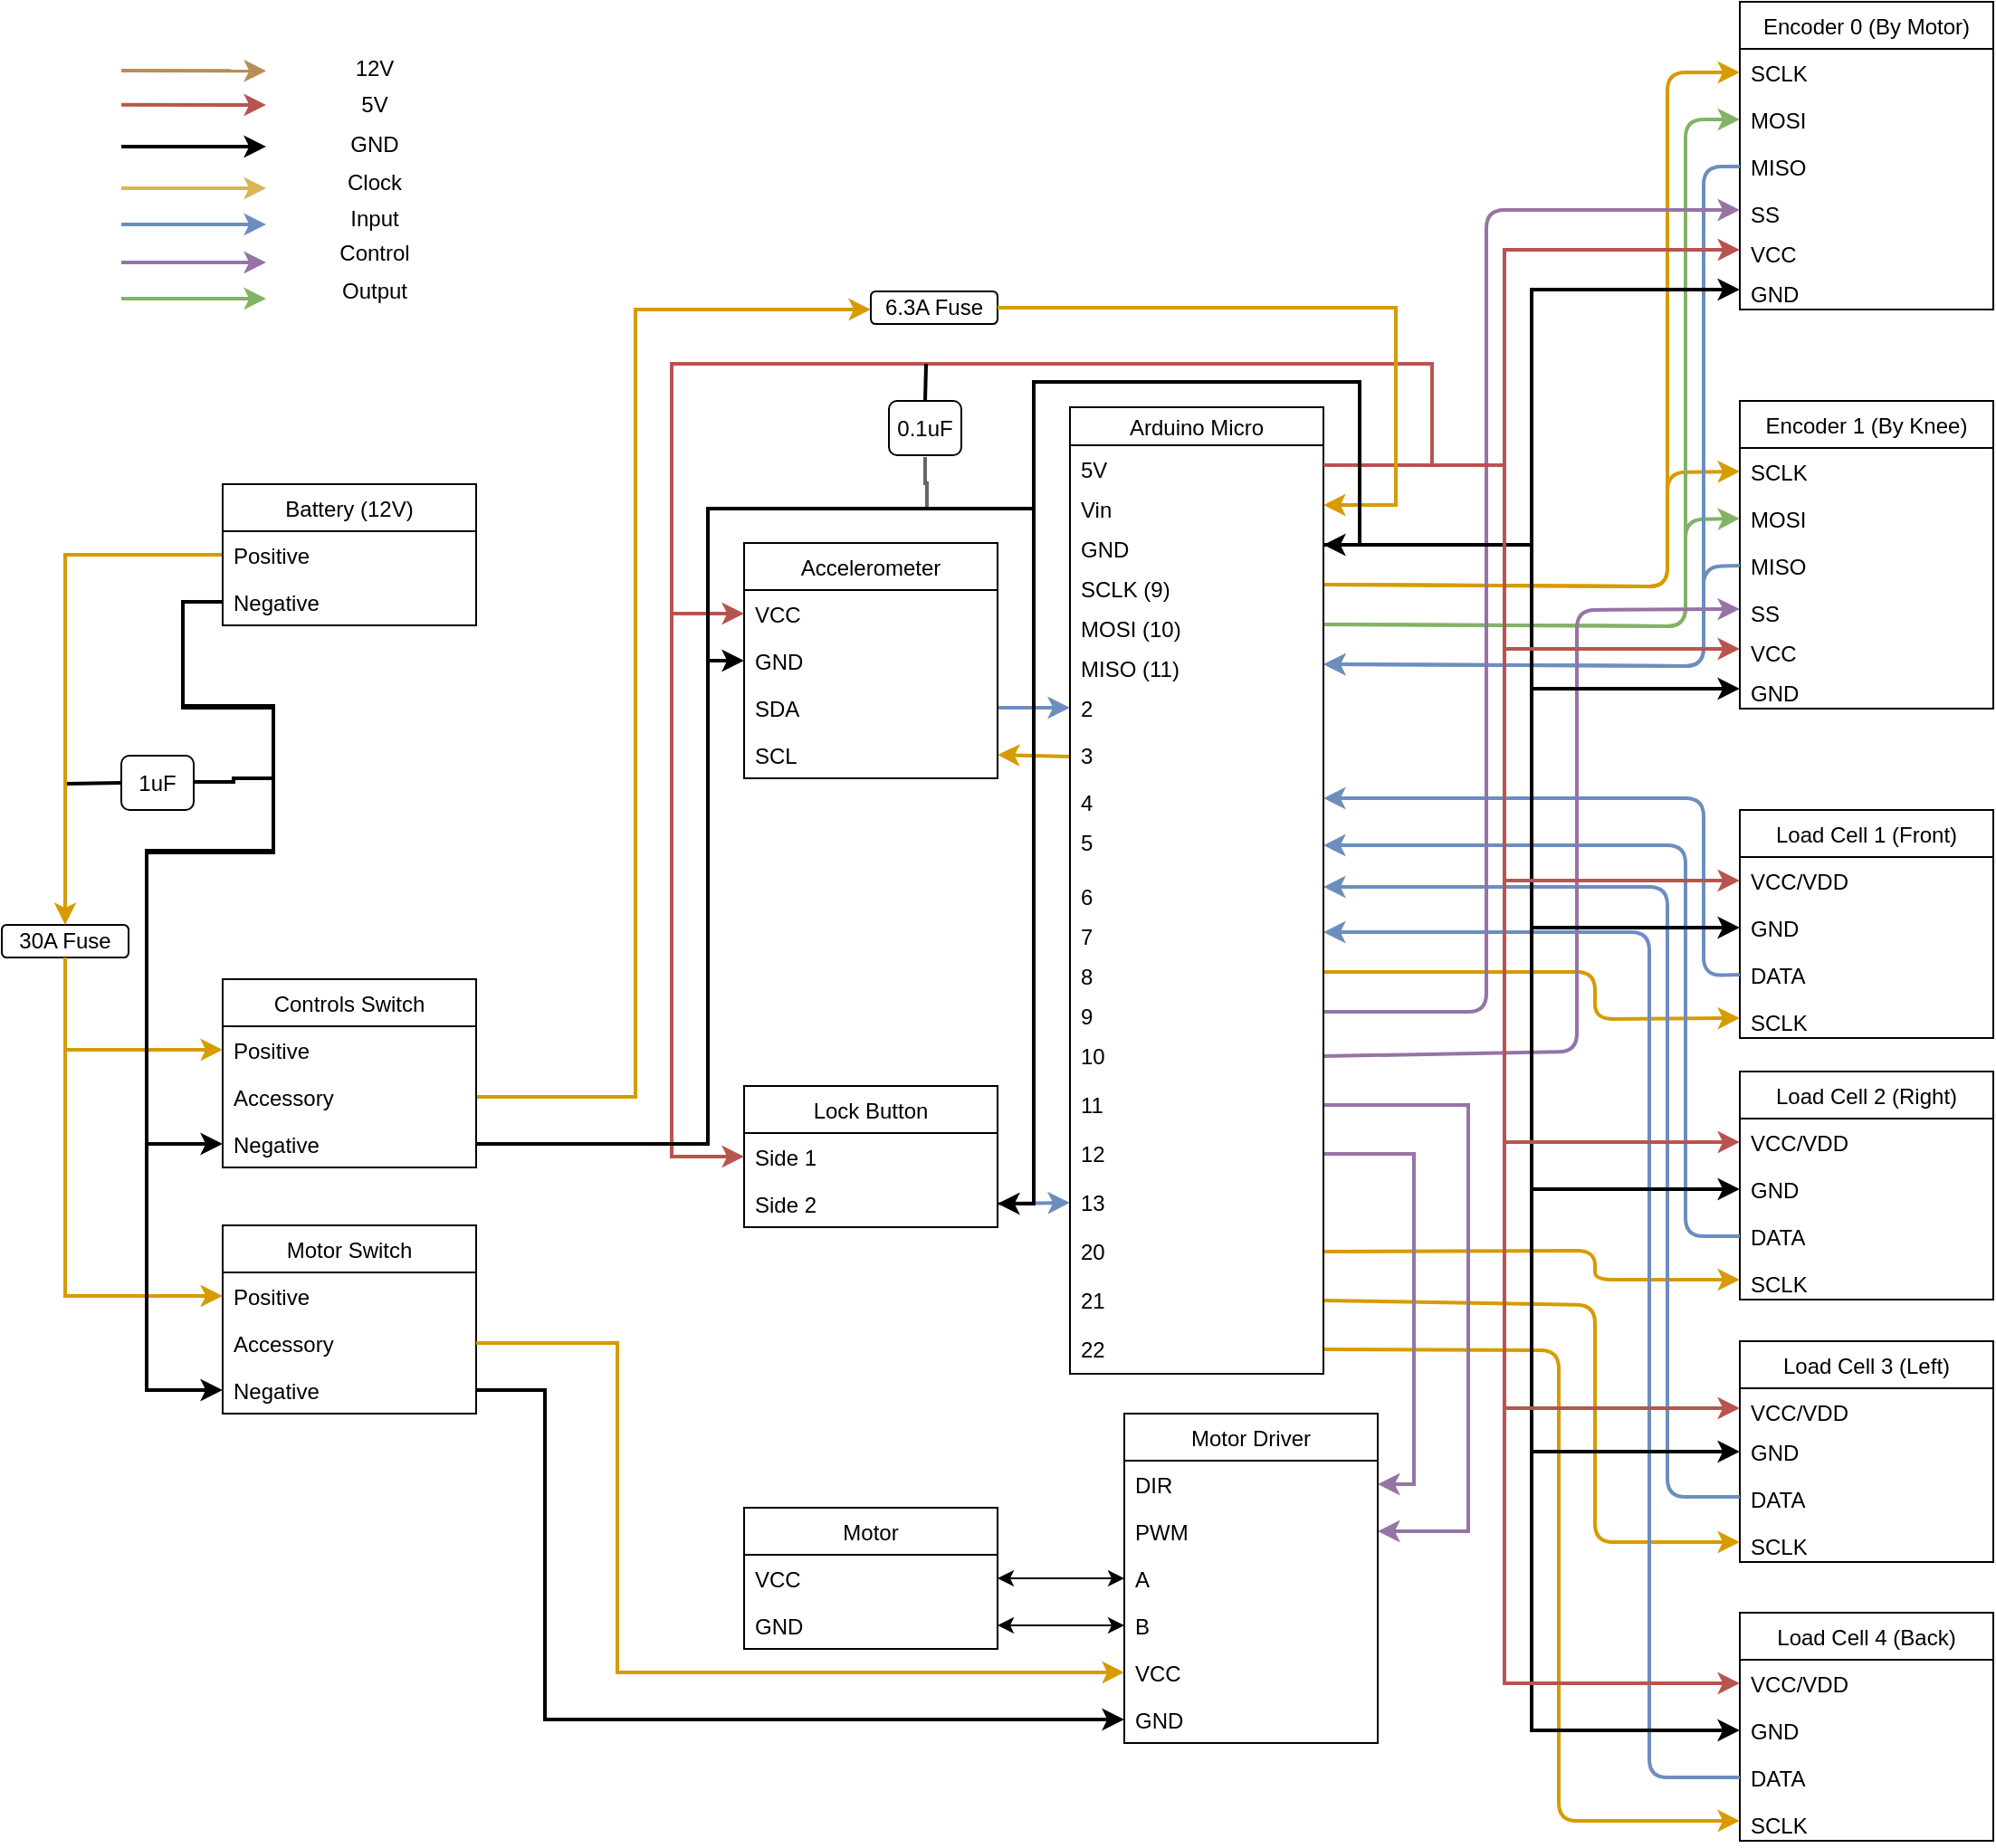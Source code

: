 <mxfile version="13.3.8" type="device"><diagram id="v35DXiqKWcoDBNxf22tP" name="Page-1"><mxGraphModel dx="2272" dy="783" grid="1" gridSize="10" guides="1" tooltips="1" connect="1" arrows="1" fold="1" page="1" pageScale="1" pageWidth="850" pageHeight="1100" math="0" shadow="0"><root><mxCell id="0"/><mxCell id="1" parent="0"/><mxCell id="bPSCzcpHLHZhRYJmk_Av-21" value="Encoder 1 (By Knee)" style="swimlane;fontStyle=0;childLayout=stackLayout;horizontal=1;startSize=26;fillColor=none;horizontalStack=0;resizeParent=1;resizeParentMax=0;resizeLast=0;collapsible=1;marginBottom=0;" parent="1" vertex="1"><mxGeometry x="390" y="230.5" width="140" height="170" as="geometry"/></mxCell><mxCell id="bPSCzcpHLHZhRYJmk_Av-24" value="SCLK" style="text;strokeColor=none;fillColor=none;align=left;verticalAlign=top;spacingLeft=4;spacingRight=4;overflow=hidden;rotatable=0;points=[[0,0.5],[1,0.5]];portConstraint=eastwest;" parent="bPSCzcpHLHZhRYJmk_Av-21" vertex="1"><mxGeometry y="26" width="140" height="26" as="geometry"/></mxCell><mxCell id="bPSCzcpHLHZhRYJmk_Av-22" value="MOSI&#10;" style="text;strokeColor=none;fillColor=none;align=left;verticalAlign=top;spacingLeft=4;spacingRight=4;overflow=hidden;rotatable=0;points=[[0,0.5],[1,0.5]];portConstraint=eastwest;" parent="bPSCzcpHLHZhRYJmk_Av-21" vertex="1"><mxGeometry y="52" width="140" height="26" as="geometry"/></mxCell><mxCell id="bPSCzcpHLHZhRYJmk_Av-23" value="MISO" style="text;strokeColor=none;fillColor=none;align=left;verticalAlign=top;spacingLeft=4;spacingRight=4;overflow=hidden;rotatable=0;points=[[0,0.5],[1,0.5]];portConstraint=eastwest;" parent="bPSCzcpHLHZhRYJmk_Av-21" vertex="1"><mxGeometry y="78" width="140" height="26" as="geometry"/></mxCell><mxCell id="bPSCzcpHLHZhRYJmk_Av-25" value="SS" style="text;strokeColor=none;fillColor=none;align=left;verticalAlign=top;spacingLeft=4;spacingRight=4;overflow=hidden;rotatable=0;points=[[0,0.5],[1,0.5]];portConstraint=eastwest;" parent="bPSCzcpHLHZhRYJmk_Av-21" vertex="1"><mxGeometry y="104" width="140" height="22" as="geometry"/></mxCell><mxCell id="bPSCzcpHLHZhRYJmk_Av-46" value="VCC" style="text;strokeColor=none;fillColor=none;align=left;verticalAlign=top;spacingLeft=4;spacingRight=4;overflow=hidden;rotatable=0;points=[[0,0.5],[1,0.5]];portConstraint=eastwest;" parent="bPSCzcpHLHZhRYJmk_Av-21" vertex="1"><mxGeometry y="126" width="140" height="22" as="geometry"/></mxCell><mxCell id="bPSCzcpHLHZhRYJmk_Av-47" value="GND" style="text;strokeColor=none;fillColor=none;align=left;verticalAlign=top;spacingLeft=4;spacingRight=4;overflow=hidden;rotatable=0;points=[[0,0.5],[1,0.5]];portConstraint=eastwest;" parent="bPSCzcpHLHZhRYJmk_Av-21" vertex="1"><mxGeometry y="148" width="140" height="22" as="geometry"/></mxCell><mxCell id="bPSCzcpHLHZhRYJmk_Av-26" value="Encoder 0 (By Motor)" style="swimlane;fontStyle=0;childLayout=stackLayout;horizontal=1;startSize=26;fillColor=none;horizontalStack=0;resizeParent=1;resizeParentMax=0;resizeLast=0;collapsible=1;marginBottom=0;" parent="1" vertex="1"><mxGeometry x="390" y="10" width="140" height="170" as="geometry"/></mxCell><mxCell id="bPSCzcpHLHZhRYJmk_Av-29" value="SCLK" style="text;strokeColor=none;fillColor=none;align=left;verticalAlign=top;spacingLeft=4;spacingRight=4;overflow=hidden;rotatable=0;points=[[0,0.5],[1,0.5]];portConstraint=eastwest;" parent="bPSCzcpHLHZhRYJmk_Av-26" vertex="1"><mxGeometry y="26" width="140" height="26" as="geometry"/></mxCell><mxCell id="bPSCzcpHLHZhRYJmk_Av-27" value="MOSI&#10;" style="text;strokeColor=none;fillColor=none;align=left;verticalAlign=top;spacingLeft=4;spacingRight=4;overflow=hidden;rotatable=0;points=[[0,0.5],[1,0.5]];portConstraint=eastwest;" parent="bPSCzcpHLHZhRYJmk_Av-26" vertex="1"><mxGeometry y="52" width="140" height="26" as="geometry"/></mxCell><mxCell id="bPSCzcpHLHZhRYJmk_Av-28" value="MISO" style="text;strokeColor=none;fillColor=none;align=left;verticalAlign=top;spacingLeft=4;spacingRight=4;overflow=hidden;rotatable=0;points=[[0,0.5],[1,0.5]];portConstraint=eastwest;" parent="bPSCzcpHLHZhRYJmk_Av-26" vertex="1"><mxGeometry y="78" width="140" height="26" as="geometry"/></mxCell><mxCell id="bPSCzcpHLHZhRYJmk_Av-30" value="SS" style="text;strokeColor=none;fillColor=none;align=left;verticalAlign=top;spacingLeft=4;spacingRight=4;overflow=hidden;rotatable=0;points=[[0,0.5],[1,0.5]];portConstraint=eastwest;" parent="bPSCzcpHLHZhRYJmk_Av-26" vertex="1"><mxGeometry y="104" width="140" height="22" as="geometry"/></mxCell><mxCell id="bPSCzcpHLHZhRYJmk_Av-45" value="VCC" style="text;strokeColor=none;fillColor=none;align=left;verticalAlign=top;spacingLeft=4;spacingRight=4;overflow=hidden;rotatable=0;points=[[0,0.5],[1,0.5]];portConstraint=eastwest;" parent="bPSCzcpHLHZhRYJmk_Av-26" vertex="1"><mxGeometry y="126" width="140" height="22" as="geometry"/></mxCell><mxCell id="bPSCzcpHLHZhRYJmk_Av-44" value="GND" style="text;strokeColor=none;fillColor=none;align=left;verticalAlign=top;spacingLeft=4;spacingRight=4;overflow=hidden;rotatable=0;points=[[0,0.5],[1,0.5]];portConstraint=eastwest;" parent="bPSCzcpHLHZhRYJmk_Av-26" vertex="1"><mxGeometry y="148" width="140" height="22" as="geometry"/></mxCell><mxCell id="bPSCzcpHLHZhRYJmk_Av-31" value="" style="endArrow=none;html=1;exitX=1;exitY=0.5;exitDx=0;exitDy=0;entryX=0;entryY=0.5;entryDx=0;entryDy=0;fillColor=#dae8fc;strokeColor=#6c8ebf;startArrow=classic;startFill=1;endFill=0;strokeWidth=2;" parent="1" source="bPSCzcpHLHZhRYJmk_Av-18" target="bPSCzcpHLHZhRYJmk_Av-23" edge="1"><mxGeometry width="50" height="50" relative="1" as="geometry"><mxPoint x="20" y="460" as="sourcePoint"/><mxPoint x="300" y="300" as="targetPoint"/><Array as="points"><mxPoint x="370" y="377"/><mxPoint x="370" y="322"/></Array></mxGeometry></mxCell><mxCell id="bPSCzcpHLHZhRYJmk_Av-32" value="" style="endArrow=classic;html=1;exitX=1;exitY=0.5;exitDx=0;exitDy=0;entryX=0;entryY=0.5;entryDx=0;entryDy=0;fillColor=#d5e8d4;strokeColor=#82b366;strokeWidth=2;" parent="1" source="bPSCzcpHLHZhRYJmk_Av-19" target="bPSCzcpHLHZhRYJmk_Av-22" edge="1"><mxGeometry width="50" height="50" relative="1" as="geometry"><mxPoint x="20" y="460" as="sourcePoint"/><mxPoint x="70" y="410" as="targetPoint"/><Array as="points"><mxPoint x="360" y="355"/><mxPoint x="360" y="296"/></Array></mxGeometry></mxCell><mxCell id="bPSCzcpHLHZhRYJmk_Av-33" value="" style="endArrow=classic;html=1;exitX=1;exitY=0.5;exitDx=0;exitDy=0;entryX=0;entryY=0.5;entryDx=0;entryDy=0;fillColor=#ffe6cc;strokeColor=#d79b00;strokeWidth=2;" parent="1" source="bPSCzcpHLHZhRYJmk_Av-20" target="bPSCzcpHLHZhRYJmk_Av-24" edge="1"><mxGeometry width="50" height="50" relative="1" as="geometry"><mxPoint x="20" y="460" as="sourcePoint"/><mxPoint x="70" y="410" as="targetPoint"/><Array as="points"><mxPoint x="350" y="333"/><mxPoint x="350" y="270"/></Array></mxGeometry></mxCell><mxCell id="bPSCzcpHLHZhRYJmk_Av-34" value="" style="endArrow=classic;html=1;exitX=1;exitY=0.5;exitDx=0;exitDy=0;entryX=0;entryY=0.5;entryDx=0;entryDy=0;fillColor=#ffe6cc;strokeColor=#d79b00;strokeWidth=2;" parent="1" source="bPSCzcpHLHZhRYJmk_Av-20" target="bPSCzcpHLHZhRYJmk_Av-29" edge="1"><mxGeometry width="50" height="50" relative="1" as="geometry"><mxPoint x="20" y="460" as="sourcePoint"/><mxPoint x="70" y="410" as="targetPoint"/><Array as="points"><mxPoint x="350" y="333"/><mxPoint x="350" y="49"/></Array></mxGeometry></mxCell><mxCell id="bPSCzcpHLHZhRYJmk_Av-35" value="" style="endArrow=classic;html=1;exitX=1;exitY=0.5;exitDx=0;exitDy=0;entryX=0;entryY=0.5;entryDx=0;entryDy=0;fillColor=#d5e8d4;strokeColor=#82b366;strokeWidth=2;" parent="1" source="bPSCzcpHLHZhRYJmk_Av-19" target="bPSCzcpHLHZhRYJmk_Av-27" edge="1"><mxGeometry width="50" height="50" relative="1" as="geometry"><mxPoint x="20" y="460" as="sourcePoint"/><mxPoint x="70" y="410" as="targetPoint"/><Array as="points"><mxPoint x="360" y="355"/><mxPoint x="360" y="75"/></Array></mxGeometry></mxCell><mxCell id="bPSCzcpHLHZhRYJmk_Av-36" value="" style="endArrow=none;html=1;exitX=1;exitY=0.5;exitDx=0;exitDy=0;entryX=0;entryY=0.5;entryDx=0;entryDy=0;fillColor=#dae8fc;strokeColor=#6c8ebf;startArrow=classic;startFill=1;endFill=0;strokeWidth=2;" parent="1" source="bPSCzcpHLHZhRYJmk_Av-18" target="bPSCzcpHLHZhRYJmk_Av-28" edge="1"><mxGeometry width="50" height="50" relative="1" as="geometry"><mxPoint x="20" y="460" as="sourcePoint"/><mxPoint x="70" y="410" as="targetPoint"/><Array as="points"><mxPoint x="370" y="377"/><mxPoint x="370" y="101"/></Array></mxGeometry></mxCell><mxCell id="bPSCzcpHLHZhRYJmk_Av-37" value="" style="endArrow=none;html=1;exitX=0;exitY=0.5;exitDx=0;exitDy=0;fillColor=#dae8fc;strokeColor=#6c8ebf;strokeWidth=2;entryX=1;entryY=0.5;entryDx=0;entryDy=0;startArrow=classic;startFill=1;endFill=0;entryPerimeter=0;" parent="1" source="bPSCzcpHLHZhRYJmk_Av-9" target="sCEXlymkyOTzbVobHNbA-10" edge="1"><mxGeometry width="50" height="50" relative="1" as="geometry"><mxPoint x="20" y="670" as="sourcePoint"/><mxPoint x="-60" y="300" as="targetPoint"/><Array as="points"/></mxGeometry></mxCell><mxCell id="bPSCzcpHLHZhRYJmk_Av-38" value="" style="endArrow=classic;html=1;fillColor=#ffe6cc;strokeColor=#d79b00;strokeWidth=2;entryX=1;entryY=0.5;entryDx=0;entryDy=0;" parent="1" target="sCEXlymkyOTzbVobHNbA-9" edge="1"><mxGeometry width="50" height="50" relative="1" as="geometry"><mxPoint x="20" y="427" as="sourcePoint"/><mxPoint x="-50" y="360" as="targetPoint"/><Array as="points"/></mxGeometry></mxCell><mxCell id="bPSCzcpHLHZhRYJmk_Av-39" value="Load Cell 1 (Front)" style="swimlane;fontStyle=0;childLayout=stackLayout;horizontal=1;startSize=26;fillColor=none;horizontalStack=0;resizeParent=1;resizeParentMax=0;resizeLast=0;collapsible=1;marginBottom=0;" parent="1" vertex="1"><mxGeometry x="390" y="456.5" width="140" height="126" as="geometry"/></mxCell><mxCell id="bPSCzcpHLHZhRYJmk_Av-40" value="VCC/VDD" style="text;strokeColor=none;fillColor=none;align=left;verticalAlign=top;spacingLeft=4;spacingRight=4;overflow=hidden;rotatable=0;points=[[0,0.5],[1,0.5]];portConstraint=eastwest;" parent="bPSCzcpHLHZhRYJmk_Av-39" vertex="1"><mxGeometry y="26" width="140" height="26" as="geometry"/></mxCell><mxCell id="bPSCzcpHLHZhRYJmk_Av-41" value="GND" style="text;strokeColor=none;fillColor=none;align=left;verticalAlign=top;spacingLeft=4;spacingRight=4;overflow=hidden;rotatable=0;points=[[0,0.5],[1,0.5]];portConstraint=eastwest;" parent="bPSCzcpHLHZhRYJmk_Av-39" vertex="1"><mxGeometry y="52" width="140" height="26" as="geometry"/></mxCell><mxCell id="bPSCzcpHLHZhRYJmk_Av-42" value="DATA" style="text;strokeColor=none;fillColor=none;align=left;verticalAlign=top;spacingLeft=4;spacingRight=4;overflow=hidden;rotatable=0;points=[[0,0.5],[1,0.5]];portConstraint=eastwest;" parent="bPSCzcpHLHZhRYJmk_Av-39" vertex="1"><mxGeometry y="78" width="140" height="26" as="geometry"/></mxCell><mxCell id="bPSCzcpHLHZhRYJmk_Av-43" value="SCLK" style="text;strokeColor=none;fillColor=none;align=left;verticalAlign=top;spacingLeft=4;spacingRight=4;overflow=hidden;rotatable=0;points=[[0,0.5],[1,0.5]];portConstraint=eastwest;" parent="bPSCzcpHLHZhRYJmk_Av-39" vertex="1"><mxGeometry y="104" width="140" height="22" as="geometry"/></mxCell><mxCell id="bPSCzcpHLHZhRYJmk_Av-48" value="Load Cell 2 (Right)" style="swimlane;fontStyle=0;childLayout=stackLayout;horizontal=1;startSize=26;fillColor=none;horizontalStack=0;resizeParent=1;resizeParentMax=0;resizeLast=0;collapsible=1;marginBottom=0;" parent="1" vertex="1"><mxGeometry x="390" y="601" width="140" height="126" as="geometry"/></mxCell><mxCell id="bPSCzcpHLHZhRYJmk_Av-49" value="VCC/VDD" style="text;strokeColor=none;fillColor=none;align=left;verticalAlign=top;spacingLeft=4;spacingRight=4;overflow=hidden;rotatable=0;points=[[0,0.5],[1,0.5]];portConstraint=eastwest;" parent="bPSCzcpHLHZhRYJmk_Av-48" vertex="1"><mxGeometry y="26" width="140" height="26" as="geometry"/></mxCell><mxCell id="bPSCzcpHLHZhRYJmk_Av-50" value="GND" style="text;strokeColor=none;fillColor=none;align=left;verticalAlign=top;spacingLeft=4;spacingRight=4;overflow=hidden;rotatable=0;points=[[0,0.5],[1,0.5]];portConstraint=eastwest;" parent="bPSCzcpHLHZhRYJmk_Av-48" vertex="1"><mxGeometry y="52" width="140" height="26" as="geometry"/></mxCell><mxCell id="bPSCzcpHLHZhRYJmk_Av-51" value="DATA" style="text;strokeColor=none;fillColor=none;align=left;verticalAlign=top;spacingLeft=4;spacingRight=4;overflow=hidden;rotatable=0;points=[[0,0.5],[1,0.5]];portConstraint=eastwest;" parent="bPSCzcpHLHZhRYJmk_Av-48" vertex="1"><mxGeometry y="78" width="140" height="26" as="geometry"/></mxCell><mxCell id="bPSCzcpHLHZhRYJmk_Av-52" value="SCLK" style="text;strokeColor=none;fillColor=none;align=left;verticalAlign=top;spacingLeft=4;spacingRight=4;overflow=hidden;rotatable=0;points=[[0,0.5],[1,0.5]];portConstraint=eastwest;" parent="bPSCzcpHLHZhRYJmk_Av-48" vertex="1"><mxGeometry y="104" width="140" height="22" as="geometry"/></mxCell><mxCell id="bPSCzcpHLHZhRYJmk_Av-53" value="Load Cell 3 (Left)" style="swimlane;fontStyle=0;childLayout=stackLayout;horizontal=1;startSize=26;fillColor=none;horizontalStack=0;resizeParent=1;resizeParentMax=0;resizeLast=0;collapsible=1;marginBottom=0;" parent="1" vertex="1"><mxGeometry x="390" y="750" width="140" height="122" as="geometry"/></mxCell><mxCell id="bPSCzcpHLHZhRYJmk_Av-54" value="VCC/VDD" style="text;strokeColor=none;fillColor=none;align=left;verticalAlign=top;spacingLeft=4;spacingRight=4;overflow=hidden;rotatable=0;points=[[0,0.5],[1,0.5]];portConstraint=eastwest;" parent="bPSCzcpHLHZhRYJmk_Av-53" vertex="1"><mxGeometry y="26" width="140" height="22" as="geometry"/></mxCell><mxCell id="bPSCzcpHLHZhRYJmk_Av-55" value="GND" style="text;strokeColor=none;fillColor=none;align=left;verticalAlign=top;spacingLeft=4;spacingRight=4;overflow=hidden;rotatable=0;points=[[0,0.5],[1,0.5]];portConstraint=eastwest;" parent="bPSCzcpHLHZhRYJmk_Av-53" vertex="1"><mxGeometry y="48" width="140" height="26" as="geometry"/></mxCell><mxCell id="bPSCzcpHLHZhRYJmk_Av-56" value="DATA" style="text;strokeColor=none;fillColor=none;align=left;verticalAlign=top;spacingLeft=4;spacingRight=4;overflow=hidden;rotatable=0;points=[[0,0.5],[1,0.5]];portConstraint=eastwest;" parent="bPSCzcpHLHZhRYJmk_Av-53" vertex="1"><mxGeometry y="74" width="140" height="26" as="geometry"/></mxCell><mxCell id="bPSCzcpHLHZhRYJmk_Av-57" value="SCLK" style="text;strokeColor=none;fillColor=none;align=left;verticalAlign=top;spacingLeft=4;spacingRight=4;overflow=hidden;rotatable=0;points=[[0,0.5],[1,0.5]];portConstraint=eastwest;" parent="bPSCzcpHLHZhRYJmk_Av-53" vertex="1"><mxGeometry y="100" width="140" height="22" as="geometry"/></mxCell><mxCell id="bPSCzcpHLHZhRYJmk_Av-58" value="Load Cell 4 (Back)" style="swimlane;fontStyle=0;childLayout=stackLayout;horizontal=1;startSize=26;fillColor=none;horizontalStack=0;resizeParent=1;resizeParentMax=0;resizeLast=0;collapsible=1;marginBottom=0;" parent="1" vertex="1"><mxGeometry x="390" y="900" width="140" height="126" as="geometry"/></mxCell><mxCell id="bPSCzcpHLHZhRYJmk_Av-59" value="VCC/VDD" style="text;strokeColor=none;fillColor=none;align=left;verticalAlign=top;spacingLeft=4;spacingRight=4;overflow=hidden;rotatable=0;points=[[0,0.5],[1,0.5]];portConstraint=eastwest;" parent="bPSCzcpHLHZhRYJmk_Av-58" vertex="1"><mxGeometry y="26" width="140" height="26" as="geometry"/></mxCell><mxCell id="bPSCzcpHLHZhRYJmk_Av-60" value="GND" style="text;strokeColor=none;fillColor=none;align=left;verticalAlign=top;spacingLeft=4;spacingRight=4;overflow=hidden;rotatable=0;points=[[0,0.5],[1,0.5]];portConstraint=eastwest;" parent="bPSCzcpHLHZhRYJmk_Av-58" vertex="1"><mxGeometry y="52" width="140" height="26" as="geometry"/></mxCell><mxCell id="bPSCzcpHLHZhRYJmk_Av-61" value="DATA" style="text;strokeColor=none;fillColor=none;align=left;verticalAlign=top;spacingLeft=4;spacingRight=4;overflow=hidden;rotatable=0;points=[[0,0.5],[1,0.5]];portConstraint=eastwest;" parent="bPSCzcpHLHZhRYJmk_Av-58" vertex="1"><mxGeometry y="78" width="140" height="26" as="geometry"/></mxCell><mxCell id="bPSCzcpHLHZhRYJmk_Av-62" value="SCLK" style="text;strokeColor=none;fillColor=none;align=left;verticalAlign=top;spacingLeft=4;spacingRight=4;overflow=hidden;rotatable=0;points=[[0,0.5],[1,0.5]];portConstraint=eastwest;" parent="bPSCzcpHLHZhRYJmk_Av-58" vertex="1"><mxGeometry y="104" width="140" height="22" as="geometry"/></mxCell><mxCell id="bPSCzcpHLHZhRYJmk_Av-63" value="" style="endArrow=classic;html=1;exitX=1;exitY=0.5;exitDx=0;exitDy=0;entryX=0;entryY=0.5;entryDx=0;entryDy=0;fillColor=#ffe6cc;strokeColor=#d79b00;strokeWidth=2;" parent="1" source="bPSCzcpHLHZhRYJmk_Av-15" target="bPSCzcpHLHZhRYJmk_Av-43" edge="1"><mxGeometry width="50" height="50" relative="1" as="geometry"><mxPoint x="20" y="1100" as="sourcePoint"/><mxPoint x="70" y="1050" as="targetPoint"/><Array as="points"><mxPoint x="310" y="546"/><mxPoint x="310" y="572"/></Array></mxGeometry></mxCell><mxCell id="bPSCzcpHLHZhRYJmk_Av-64" value="" style="endArrow=classic;html=1;exitX=1;exitY=0.5;exitDx=0;exitDy=0;entryX=0;entryY=0.5;entryDx=0;entryDy=0;fillColor=#ffe6cc;strokeColor=#d79b00;strokeWidth=2;" parent="1" source="sCEXlymkyOTzbVobHNbA-3" target="bPSCzcpHLHZhRYJmk_Av-52" edge="1"><mxGeometry width="50" height="50" relative="1" as="geometry"><mxPoint x="170" y="556" as="sourcePoint"/><mxPoint x="400" y="581.5" as="targetPoint"/><Array as="points"><mxPoint x="310" y="700"/><mxPoint x="310" y="716"/></Array></mxGeometry></mxCell><mxCell id="bPSCzcpHLHZhRYJmk_Av-65" value="" style="endArrow=classic;html=1;exitX=1;exitY=0.5;exitDx=0;exitDy=0;entryX=0;entryY=0.5;entryDx=0;entryDy=0;fillColor=#ffe6cc;strokeColor=#d79b00;strokeWidth=2;" parent="1" source="GWqLXgezdJmafeKC9dHG-9" target="bPSCzcpHLHZhRYJmk_Av-57" edge="1"><mxGeometry width="50" height="50" relative="1" as="geometry"><mxPoint x="20" y="1100" as="sourcePoint"/><mxPoint x="70" y="1050" as="targetPoint"/><Array as="points"><mxPoint x="310" y="730"/><mxPoint x="310" y="861"/></Array></mxGeometry></mxCell><mxCell id="bPSCzcpHLHZhRYJmk_Av-66" value="" style="endArrow=classic;html=1;exitX=1;exitY=0.5;exitDx=0;exitDy=0;entryX=0;entryY=0.5;entryDx=0;entryDy=0;fillColor=#ffe6cc;strokeColor=#d79b00;strokeWidth=2;" parent="1" source="GWqLXgezdJmafeKC9dHG-10" target="bPSCzcpHLHZhRYJmk_Av-62" edge="1"><mxGeometry width="50" height="50" relative="1" as="geometry"><mxPoint x="20" y="1100" as="sourcePoint"/><mxPoint x="70" y="1050" as="targetPoint"/><Array as="points"><mxPoint x="290" y="755"/><mxPoint x="290" y="1015"/></Array></mxGeometry></mxCell><mxCell id="bPSCzcpHLHZhRYJmk_Av-67" value="" style="endArrow=none;html=1;exitX=1;exitY=0.5;exitDx=0;exitDy=0;entryX=0;entryY=0.5;entryDx=0;entryDy=0;fillColor=#dae8fc;strokeColor=#6c8ebf;strokeWidth=2;startArrow=classic;startFill=1;endFill=0;" parent="1" source="bPSCzcpHLHZhRYJmk_Av-12" target="bPSCzcpHLHZhRYJmk_Av-42" edge="1"><mxGeometry width="50" height="50" relative="1" as="geometry"><mxPoint x="190" y="610" as="sourcePoint"/><mxPoint x="220" y="810" as="targetPoint"/><Array as="points"><mxPoint x="370" y="450"/><mxPoint x="370" y="548"/></Array></mxGeometry></mxCell><mxCell id="bPSCzcpHLHZhRYJmk_Av-68" value="" style="endArrow=none;html=1;exitX=1;exitY=0.5;exitDx=0;exitDy=0;entryX=0;entryY=0.5;entryDx=0;entryDy=0;fillColor=#dae8fc;strokeColor=#6c8ebf;strokeWidth=2;startArrow=classic;startFill=1;endFill=0;" parent="1" source="bPSCzcpHLHZhRYJmk_Av-11" target="bPSCzcpHLHZhRYJmk_Av-51" edge="1"><mxGeometry width="50" height="50" relative="1" as="geometry"><mxPoint x="190" y="590" as="sourcePoint"/><mxPoint x="230" y="720" as="targetPoint"/><Array as="points"><mxPoint x="360" y="476"/><mxPoint x="360" y="692"/></Array></mxGeometry></mxCell><mxCell id="bPSCzcpHLHZhRYJmk_Av-69" value="" style="endArrow=none;html=1;entryX=0;entryY=0.5;entryDx=0;entryDy=0;fillColor=#dae8fc;strokeColor=#6c8ebf;strokeWidth=2;startArrow=classic;startFill=1;endFill=0;" parent="1" edge="1"><mxGeometry width="50" height="50" relative="1" as="geometry"><mxPoint x="160" y="499" as="sourcePoint"/><mxPoint x="390" y="836" as="targetPoint"/><Array as="points"><mxPoint x="350" y="499"/><mxPoint x="350" y="836"/></Array></mxGeometry></mxCell><mxCell id="bPSCzcpHLHZhRYJmk_Av-70" value="" style="endArrow=none;html=1;exitX=1;exitY=0.5;exitDx=0;exitDy=0;entryX=0;entryY=0.5;entryDx=0;entryDy=0;fillColor=#dae8fc;strokeColor=#6c8ebf;strokeWidth=2;startArrow=classic;startFill=1;endFill=0;" parent="1" source="bPSCzcpHLHZhRYJmk_Av-16" target="bPSCzcpHLHZhRYJmk_Av-61" edge="1"><mxGeometry width="50" height="50" relative="1" as="geometry"><mxPoint x="170" y="640" as="sourcePoint"/><mxPoint x="280" y="720" as="targetPoint"/><Array as="points"><mxPoint x="340" y="524"/><mxPoint x="340" y="991"/></Array></mxGeometry></mxCell><mxCell id="bPSCzcpHLHZhRYJmk_Av-86" value="" style="endArrow=classic;startArrow=classic;html=1;entryX=1;entryY=0.5;entryDx=0;entryDy=0;exitX=0;exitY=0.5;exitDx=0;exitDy=0;" parent="1" source="bPSCzcpHLHZhRYJmk_Av-74" target="bPSCzcpHLHZhRYJmk_Av-79" edge="1"><mxGeometry width="50" height="50" relative="1" as="geometry"><mxPoint x="-140" y="1100" as="sourcePoint"/><mxPoint x="-90" y="1050" as="targetPoint"/></mxGeometry></mxCell><mxCell id="bPSCzcpHLHZhRYJmk_Av-87" value="" style="endArrow=classic;startArrow=classic;html=1;entryX=1;entryY=0.5;entryDx=0;entryDy=0;exitX=0;exitY=0.5;exitDx=0;exitDy=0;" parent="1" source="bPSCzcpHLHZhRYJmk_Av-75" target="bPSCzcpHLHZhRYJmk_Av-80" edge="1"><mxGeometry width="50" height="50" relative="1" as="geometry"><mxPoint x="60" y="741" as="sourcePoint"/><mxPoint x="10" y="740" as="targetPoint"/></mxGeometry></mxCell><mxCell id="bPSCzcpHLHZhRYJmk_Av-88" value="" style="endArrow=classic;html=1;exitX=1;exitY=0.5;exitDx=0;exitDy=0;fillColor=#e1d5e7;strokeColor=#9673a6;strokeWidth=2;entryX=0;entryY=0.5;entryDx=0;entryDy=0;" parent="1" source="bPSCzcpHLHZhRYJmk_Av-13" target="bPSCzcpHLHZhRYJmk_Av-30" edge="1"><mxGeometry width="50" height="50" relative="1" as="geometry"><mxPoint x="-140" y="1100" as="sourcePoint"/><mxPoint x="320" y="100" as="targetPoint"/><Array as="points"><mxPoint x="250" y="568"/><mxPoint x="250" y="125"/></Array></mxGeometry></mxCell><mxCell id="bPSCzcpHLHZhRYJmk_Av-89" value="" style="endArrow=classic;html=1;exitX=1;exitY=0.5;exitDx=0;exitDy=0;entryX=0;entryY=0.5;entryDx=0;entryDy=0;fillColor=#e1d5e7;strokeColor=#9673a6;strokeWidth=2;" parent="1" source="bPSCzcpHLHZhRYJmk_Av-17" target="bPSCzcpHLHZhRYJmk_Av-25" edge="1"><mxGeometry width="50" height="50" relative="1" as="geometry"><mxPoint x="170" y="578" as="sourcePoint"/><mxPoint x="200" y="715" as="targetPoint"/><Array as="points"><mxPoint x="300" y="590"/><mxPoint x="300" y="346"/></Array></mxGeometry></mxCell><mxCell id="hYra6kQ-7iGgSOc5w8wz-1" value="" style="endArrow=classic;html=1;strokeWidth=2;fillColor=#f8cecc;strokeColor=#b85450;" parent="1" edge="1"><mxGeometry width="50" height="50" relative="1" as="geometry"><mxPoint x="-504" y="66.824" as="sourcePoint"/><mxPoint x="-424" y="67" as="targetPoint"/></mxGeometry></mxCell><mxCell id="hYra6kQ-7iGgSOc5w8wz-2" value="" style="endArrow=classic;html=1;strokeWidth=2;" parent="1" edge="1"><mxGeometry width="50" height="50" relative="1" as="geometry"><mxPoint x="-504" y="90" as="sourcePoint"/><mxPoint x="-424" y="90" as="targetPoint"/></mxGeometry></mxCell><mxCell id="hYra6kQ-7iGgSOc5w8wz-3" value="" style="endArrow=classic;html=1;strokeWidth=2;fillColor=#fff2cc;strokeColor=#d6b656;" parent="1" edge="1"><mxGeometry width="50" height="50" relative="1" as="geometry"><mxPoint x="-504" y="113" as="sourcePoint"/><mxPoint x="-424" y="113" as="targetPoint"/></mxGeometry></mxCell><mxCell id="hYra6kQ-7iGgSOc5w8wz-4" value="" style="endArrow=classic;html=1;strokeWidth=2;fillColor=#dae8fc;strokeColor=#6c8ebf;" parent="1" edge="1"><mxGeometry width="50" height="50" relative="1" as="geometry"><mxPoint x="-504" y="133" as="sourcePoint"/><mxPoint x="-424" y="133" as="targetPoint"/></mxGeometry></mxCell><mxCell id="hYra6kQ-7iGgSOc5w8wz-5" value="" style="endArrow=classic;html=1;strokeWidth=2;fillColor=#e1d5e7;strokeColor=#9673a6;" parent="1" edge="1"><mxGeometry width="50" height="50" relative="1" as="geometry"><mxPoint x="-504" y="154" as="sourcePoint"/><mxPoint x="-424" y="154" as="targetPoint"/></mxGeometry></mxCell><mxCell id="hYra6kQ-7iGgSOc5w8wz-6" value="" style="endArrow=classic;html=1;strokeWidth=2;fillColor=#d5e8d4;strokeColor=#82b366;" parent="1" edge="1"><mxGeometry width="50" height="50" relative="1" as="geometry"><mxPoint x="-504" y="174" as="sourcePoint"/><mxPoint x="-424" y="174" as="targetPoint"/></mxGeometry></mxCell><mxCell id="hYra6kQ-7iGgSOc5w8wz-7" value="5V" style="text;html=1;strokeColor=none;fillColor=none;align=center;verticalAlign=middle;whiteSpace=wrap;rounded=0;" parent="1" vertex="1"><mxGeometry x="-404" y="57" width="80" height="20" as="geometry"/></mxCell><mxCell id="hYra6kQ-7iGgSOc5w8wz-8" value="GND" style="text;html=1;strokeColor=none;fillColor=none;align=center;verticalAlign=middle;whiteSpace=wrap;rounded=0;" parent="1" vertex="1"><mxGeometry x="-404" y="79" width="80" height="20" as="geometry"/></mxCell><mxCell id="hYra6kQ-7iGgSOc5w8wz-9" value="Clock" style="text;html=1;strokeColor=none;fillColor=none;align=center;verticalAlign=middle;whiteSpace=wrap;rounded=0;" parent="1" vertex="1"><mxGeometry x="-404" y="100" width="80" height="20" as="geometry"/></mxCell><mxCell id="hYra6kQ-7iGgSOc5w8wz-10" value="Input" style="text;html=1;strokeColor=none;fillColor=none;align=center;verticalAlign=middle;whiteSpace=wrap;rounded=0;" parent="1" vertex="1"><mxGeometry x="-404" y="120" width="80" height="20" as="geometry"/></mxCell><mxCell id="hYra6kQ-7iGgSOc5w8wz-12" value="Control" style="text;html=1;strokeColor=none;fillColor=none;align=center;verticalAlign=middle;whiteSpace=wrap;rounded=0;" parent="1" vertex="1"><mxGeometry x="-404" y="139" width="80" height="20" as="geometry"/></mxCell><mxCell id="hYra6kQ-7iGgSOc5w8wz-13" value="Output" style="text;html=1;strokeColor=none;fillColor=none;align=center;verticalAlign=middle;whiteSpace=wrap;rounded=0;" parent="1" vertex="1"><mxGeometry x="-404" y="160" width="80" height="20" as="geometry"/></mxCell><mxCell id="UophgzptEVG4ub3o9awK-6" value="" style="endArrow=classic;startArrow=none;html=1;strokeWidth=2;exitX=1;exitY=0.5;exitDx=0;exitDy=0;entryX=0;entryY=0.5;entryDx=0;entryDy=0;fillColor=#dae8fc;strokeColor=#6c8ebf;startFill=0;" parent="1" source="UophgzptEVG4ub3o9awK-3" target="GWqLXgezdJmafeKC9dHG-8" edge="1"><mxGeometry width="50" height="50" relative="1" as="geometry"><mxPoint x="-210" y="1170" as="sourcePoint"/><mxPoint x="-160" y="1120" as="targetPoint"/><Array as="points"/></mxGeometry></mxCell><mxCell id="sCEXlymkyOTzbVobHNbA-4" style="edgeStyle=orthogonalEdgeStyle;rounded=0;orthogonalLoop=1;jettySize=auto;html=1;exitX=1;exitY=0.5;exitDx=0;exitDy=0;entryX=1;entryY=0.5;entryDx=0;entryDy=0;fillColor=#e1d5e7;strokeColor=#9673a6;strokeWidth=2;" parent="1" source="sCEXlymkyOTzbVobHNbA-2" target="bPSCzcpHLHZhRYJmk_Av-73" edge="1"><mxGeometry relative="1" as="geometry"/></mxCell><mxCell id="sCEXlymkyOTzbVobHNbA-5" style="edgeStyle=orthogonalEdgeStyle;rounded=0;orthogonalLoop=1;jettySize=auto;html=1;exitX=1;exitY=0.5;exitDx=0;exitDy=0;entryX=1;entryY=0.5;entryDx=0;entryDy=0;fillColor=#e1d5e7;strokeColor=#9673a6;strokeWidth=2;" parent="1" source="UophgzptEVG4ub3o9awK-4" target="bPSCzcpHLHZhRYJmk_Av-72" edge="1"><mxGeometry relative="1" as="geometry"><Array as="points"><mxPoint x="240" y="620"/><mxPoint x="240" y="855"/></Array></mxGeometry></mxCell><mxCell id="GWqLXgezdJmafeKC9dHG-2" value="6.3A Fuse" style="rounded=1;whiteSpace=wrap;html=1;" parent="1" vertex="1"><mxGeometry x="-90" y="170" width="70" height="18" as="geometry"/></mxCell><mxCell id="bPSCzcpHLHZhRYJmk_Av-8" value="Arduino Micro" style="swimlane;fontStyle=0;childLayout=stackLayout;horizontal=1;startSize=21;fillColor=none;horizontalStack=0;resizeParent=1;resizeParentMax=0;resizeLast=0;collapsible=1;marginBottom=0;" parent="1" vertex="1"><mxGeometry x="20" y="234" width="140" height="534" as="geometry"/></mxCell><mxCell id="GWqLXgezdJmafeKC9dHG-7" value="5V" style="text;strokeColor=none;fillColor=none;align=left;verticalAlign=top;spacingLeft=4;spacingRight=4;overflow=hidden;rotatable=0;points=[[0,0.5],[1,0.5]];portConstraint=eastwest;" parent="bPSCzcpHLHZhRYJmk_Av-8" vertex="1"><mxGeometry y="21" width="140" height="22" as="geometry"/></mxCell><mxCell id="bPSCzcpHLHZhRYJmk_Av-101" value="Vin" style="text;strokeColor=none;fillColor=none;align=left;verticalAlign=top;spacingLeft=4;spacingRight=4;overflow=hidden;rotatable=0;points=[[0,0.5],[1,0.5]];portConstraint=eastwest;" parent="bPSCzcpHLHZhRYJmk_Av-8" vertex="1"><mxGeometry y="43" width="140" height="22" as="geometry"/></mxCell><mxCell id="bPSCzcpHLHZhRYJmk_Av-100" value="GND" style="text;strokeColor=none;fillColor=none;align=left;verticalAlign=top;spacingLeft=4;spacingRight=4;overflow=hidden;rotatable=0;points=[[0,0.5],[1,0.5]];portConstraint=eastwest;" parent="bPSCzcpHLHZhRYJmk_Av-8" vertex="1"><mxGeometry y="65" width="140" height="22" as="geometry"/></mxCell><mxCell id="bPSCzcpHLHZhRYJmk_Av-20" value="SCLK (9)" style="text;strokeColor=none;fillColor=none;align=left;verticalAlign=top;spacingLeft=4;spacingRight=4;overflow=hidden;rotatable=0;points=[[0,0.5],[1,0.5]];portConstraint=eastwest;" parent="bPSCzcpHLHZhRYJmk_Av-8" vertex="1"><mxGeometry y="87" width="140" height="22" as="geometry"/></mxCell><mxCell id="bPSCzcpHLHZhRYJmk_Av-19" value="MOSI (10)" style="text;strokeColor=none;fillColor=none;align=left;verticalAlign=top;spacingLeft=4;spacingRight=4;overflow=hidden;rotatable=0;points=[[0,0.5],[1,0.5]];portConstraint=eastwest;" parent="bPSCzcpHLHZhRYJmk_Av-8" vertex="1"><mxGeometry y="109" width="140" height="22" as="geometry"/></mxCell><mxCell id="bPSCzcpHLHZhRYJmk_Av-18" value="MISO (11)" style="text;strokeColor=none;fillColor=none;align=left;verticalAlign=top;spacingLeft=4;spacingRight=4;overflow=hidden;rotatable=0;points=[[0,0.5],[1,0.5]];portConstraint=eastwest;" parent="bPSCzcpHLHZhRYJmk_Av-8" vertex="1"><mxGeometry y="131" width="140" height="22" as="geometry"/></mxCell><mxCell id="bPSCzcpHLHZhRYJmk_Av-9" value="2" style="text;strokeColor=none;fillColor=none;align=left;verticalAlign=top;spacingLeft=4;spacingRight=4;overflow=hidden;rotatable=0;points=[[0,0.5],[1,0.5]];portConstraint=eastwest;" parent="bPSCzcpHLHZhRYJmk_Av-8" vertex="1"><mxGeometry y="153" width="140" height="26" as="geometry"/></mxCell><mxCell id="bPSCzcpHLHZhRYJmk_Av-10" value="3" style="text;strokeColor=none;fillColor=none;align=left;verticalAlign=top;spacingLeft=4;spacingRight=4;overflow=hidden;rotatable=0;points=[[0,0.5],[1,0.5]];portConstraint=eastwest;" parent="bPSCzcpHLHZhRYJmk_Av-8" vertex="1"><mxGeometry y="179" width="140" height="26" as="geometry"/></mxCell><mxCell id="bPSCzcpHLHZhRYJmk_Av-12" value="4" style="text;strokeColor=none;fillColor=none;align=left;verticalAlign=top;spacingLeft=4;spacingRight=4;overflow=hidden;rotatable=0;points=[[0,0.5],[1,0.5]];portConstraint=eastwest;" parent="bPSCzcpHLHZhRYJmk_Av-8" vertex="1"><mxGeometry y="205" width="140" height="22" as="geometry"/></mxCell><mxCell id="bPSCzcpHLHZhRYJmk_Av-11" value="5" style="text;strokeColor=none;fillColor=none;align=left;verticalAlign=top;spacingLeft=4;spacingRight=4;overflow=hidden;rotatable=0;points=[[0,0.5],[1,0.5]];portConstraint=eastwest;" parent="bPSCzcpHLHZhRYJmk_Av-8" vertex="1"><mxGeometry y="227" width="140" height="30" as="geometry"/></mxCell><mxCell id="bPSCzcpHLHZhRYJmk_Av-14" value="6" style="text;strokeColor=none;fillColor=none;align=left;verticalAlign=top;spacingLeft=4;spacingRight=4;overflow=hidden;rotatable=0;points=[[0,0.5],[1,0.5]];portConstraint=eastwest;" parent="bPSCzcpHLHZhRYJmk_Av-8" vertex="1"><mxGeometry y="257" width="140" height="22" as="geometry"/></mxCell><mxCell id="bPSCzcpHLHZhRYJmk_Av-16" value="7" style="text;strokeColor=none;fillColor=none;align=left;verticalAlign=top;spacingLeft=4;spacingRight=4;overflow=hidden;rotatable=0;points=[[0,0.5],[1,0.5]];portConstraint=eastwest;" parent="bPSCzcpHLHZhRYJmk_Av-8" vertex="1"><mxGeometry y="279" width="140" height="22" as="geometry"/></mxCell><mxCell id="bPSCzcpHLHZhRYJmk_Av-15" value="8" style="text;strokeColor=none;fillColor=none;align=left;verticalAlign=top;spacingLeft=4;spacingRight=4;overflow=hidden;rotatable=0;points=[[0,0.5],[1,0.5]];portConstraint=eastwest;" parent="bPSCzcpHLHZhRYJmk_Av-8" vertex="1"><mxGeometry y="301" width="140" height="22" as="geometry"/></mxCell><mxCell id="bPSCzcpHLHZhRYJmk_Av-13" value="9" style="text;strokeColor=none;fillColor=none;align=left;verticalAlign=top;spacingLeft=4;spacingRight=4;overflow=hidden;rotatable=0;points=[[0,0.5],[1,0.5]];portConstraint=eastwest;" parent="bPSCzcpHLHZhRYJmk_Av-8" vertex="1"><mxGeometry y="323" width="140" height="22" as="geometry"/></mxCell><mxCell id="bPSCzcpHLHZhRYJmk_Av-17" value="10" style="text;strokeColor=none;fillColor=none;align=left;verticalAlign=top;spacingLeft=4;spacingRight=4;overflow=hidden;rotatable=0;points=[[0,0.5],[1,0.5]];portConstraint=eastwest;" parent="bPSCzcpHLHZhRYJmk_Av-8" vertex="1"><mxGeometry y="345" width="140" height="27" as="geometry"/></mxCell><mxCell id="UophgzptEVG4ub3o9awK-4" value="11&#10;" style="text;strokeColor=none;fillColor=none;align=left;verticalAlign=top;spacingLeft=4;spacingRight=4;overflow=hidden;rotatable=0;points=[[0,0.5],[1,0.5]];portConstraint=eastwest;" parent="bPSCzcpHLHZhRYJmk_Av-8" vertex="1"><mxGeometry y="372" width="140" height="27" as="geometry"/></mxCell><mxCell id="sCEXlymkyOTzbVobHNbA-2" value="12" style="text;strokeColor=none;fillColor=none;align=left;verticalAlign=top;spacingLeft=4;spacingRight=4;overflow=hidden;rotatable=0;points=[[0,0.5],[1,0.5]];portConstraint=eastwest;" parent="bPSCzcpHLHZhRYJmk_Av-8" vertex="1"><mxGeometry y="399" width="140" height="27" as="geometry"/></mxCell><mxCell id="GWqLXgezdJmafeKC9dHG-8" value="13" style="text;strokeColor=none;fillColor=none;align=left;verticalAlign=top;spacingLeft=4;spacingRight=4;overflow=hidden;rotatable=0;points=[[0,0.5],[1,0.5]];portConstraint=eastwest;" parent="bPSCzcpHLHZhRYJmk_Av-8" vertex="1"><mxGeometry y="426" width="140" height="27" as="geometry"/></mxCell><mxCell id="sCEXlymkyOTzbVobHNbA-3" value="20" style="text;strokeColor=none;fillColor=none;align=left;verticalAlign=top;spacingLeft=4;spacingRight=4;overflow=hidden;rotatable=0;points=[[0,0.5],[1,0.5]];portConstraint=eastwest;" parent="bPSCzcpHLHZhRYJmk_Av-8" vertex="1"><mxGeometry y="453" width="140" height="27" as="geometry"/></mxCell><mxCell id="GWqLXgezdJmafeKC9dHG-9" value="21" style="text;strokeColor=none;fillColor=none;align=left;verticalAlign=top;spacingLeft=4;spacingRight=4;overflow=hidden;rotatable=0;points=[[0,0.5],[1,0.5]];portConstraint=eastwest;" parent="bPSCzcpHLHZhRYJmk_Av-8" vertex="1"><mxGeometry y="480" width="140" height="27" as="geometry"/></mxCell><mxCell id="GWqLXgezdJmafeKC9dHG-10" value="22" style="text;strokeColor=none;fillColor=none;align=left;verticalAlign=top;spacingLeft=4;spacingRight=4;overflow=hidden;rotatable=0;points=[[0,0.5],[1,0.5]];portConstraint=eastwest;" parent="bPSCzcpHLHZhRYJmk_Av-8" vertex="1"><mxGeometry y="507" width="140" height="27" as="geometry"/></mxCell><mxCell id="bPSCzcpHLHZhRYJmk_Av-71" value="Motor Driver" style="swimlane;fontStyle=0;childLayout=stackLayout;horizontal=1;startSize=26;fillColor=none;horizontalStack=0;resizeParent=1;resizeParentMax=0;resizeLast=0;collapsible=1;marginBottom=0;" parent="1" vertex="1"><mxGeometry x="50" y="790" width="140" height="182" as="geometry"/></mxCell><mxCell id="bPSCzcpHLHZhRYJmk_Av-73" value="DIR" style="text;strokeColor=none;fillColor=none;align=left;verticalAlign=top;spacingLeft=4;spacingRight=4;overflow=hidden;rotatable=0;points=[[0,0.5],[1,0.5]];portConstraint=eastwest;" parent="bPSCzcpHLHZhRYJmk_Av-71" vertex="1"><mxGeometry y="26" width="140" height="26" as="geometry"/></mxCell><mxCell id="bPSCzcpHLHZhRYJmk_Av-72" value="PWM" style="text;strokeColor=none;fillColor=none;align=left;verticalAlign=top;spacingLeft=4;spacingRight=4;overflow=hidden;rotatable=0;points=[[0,0.5],[1,0.5]];portConstraint=eastwest;" parent="bPSCzcpHLHZhRYJmk_Av-71" vertex="1"><mxGeometry y="52" width="140" height="26" as="geometry"/></mxCell><mxCell id="bPSCzcpHLHZhRYJmk_Av-74" value="A" style="text;strokeColor=none;fillColor=none;align=left;verticalAlign=top;spacingLeft=4;spacingRight=4;overflow=hidden;rotatable=0;points=[[0,0.5],[1,0.5]];portConstraint=eastwest;" parent="bPSCzcpHLHZhRYJmk_Av-71" vertex="1"><mxGeometry y="78" width="140" height="26" as="geometry"/></mxCell><mxCell id="bPSCzcpHLHZhRYJmk_Av-75" value="B" style="text;strokeColor=none;fillColor=none;align=left;verticalAlign=top;spacingLeft=4;spacingRight=4;overflow=hidden;rotatable=0;points=[[0,0.5],[1,0.5]];portConstraint=eastwest;" parent="bPSCzcpHLHZhRYJmk_Av-71" vertex="1"><mxGeometry y="104" width="140" height="26" as="geometry"/></mxCell><mxCell id="bPSCzcpHLHZhRYJmk_Av-77" value="VCC" style="text;strokeColor=none;fillColor=none;align=left;verticalAlign=top;spacingLeft=4;spacingRight=4;overflow=hidden;rotatable=0;points=[[0,0.5],[1,0.5]];portConstraint=eastwest;" parent="bPSCzcpHLHZhRYJmk_Av-71" vertex="1"><mxGeometry y="130" width="140" height="26" as="geometry"/></mxCell><mxCell id="bPSCzcpHLHZhRYJmk_Av-76" value="GND" style="text;strokeColor=none;fillColor=none;align=left;verticalAlign=top;spacingLeft=4;spacingRight=4;overflow=hidden;rotatable=0;points=[[0,0.5],[1,0.5]];portConstraint=eastwest;" parent="bPSCzcpHLHZhRYJmk_Av-71" vertex="1"><mxGeometry y="156" width="140" height="26" as="geometry"/></mxCell><mxCell id="UophgzptEVG4ub3o9awK-1" value="Lock Button" style="swimlane;fontStyle=0;childLayout=stackLayout;horizontal=1;startSize=26;fillColor=none;horizontalStack=0;resizeParent=1;resizeParentMax=0;resizeLast=0;collapsible=1;marginBottom=0;" parent="1" vertex="1"><mxGeometry x="-160" y="609" width="140" height="78" as="geometry"/></mxCell><mxCell id="UophgzptEVG4ub3o9awK-2" value="Side 1" style="text;strokeColor=none;fillColor=none;align=left;verticalAlign=top;spacingLeft=4;spacingRight=4;overflow=hidden;rotatable=0;points=[[0,0.5],[1,0.5]];portConstraint=eastwest;" parent="UophgzptEVG4ub3o9awK-1" vertex="1"><mxGeometry y="26" width="140" height="26" as="geometry"/></mxCell><mxCell id="UophgzptEVG4ub3o9awK-3" value="Side 2" style="text;strokeColor=none;fillColor=none;align=left;verticalAlign=top;spacingLeft=4;spacingRight=4;overflow=hidden;rotatable=0;points=[[0,0.5],[1,0.5]];portConstraint=eastwest;" parent="UophgzptEVG4ub3o9awK-1" vertex="1"><mxGeometry y="52" width="140" height="26" as="geometry"/></mxCell><mxCell id="sCEXlymkyOTzbVobHNbA-6" value="Accelerometer" style="swimlane;fontStyle=0;childLayout=stackLayout;horizontal=1;startSize=26;fillColor=none;horizontalStack=0;resizeParent=1;resizeParentMax=0;resizeLast=0;collapsible=1;marginBottom=0;" parent="1" vertex="1"><mxGeometry x="-160" y="309" width="140" height="130" as="geometry"/></mxCell><mxCell id="sCEXlymkyOTzbVobHNbA-7" value="VCC" style="text;strokeColor=none;fillColor=none;align=left;verticalAlign=top;spacingLeft=4;spacingRight=4;overflow=hidden;rotatable=0;points=[[0,0.5],[1,0.5]];portConstraint=eastwest;" parent="sCEXlymkyOTzbVobHNbA-6" vertex="1"><mxGeometry y="26" width="140" height="26" as="geometry"/></mxCell><mxCell id="sCEXlymkyOTzbVobHNbA-8" value="GND" style="text;strokeColor=none;fillColor=none;align=left;verticalAlign=top;spacingLeft=4;spacingRight=4;overflow=hidden;rotatable=0;points=[[0,0.5],[1,0.5]];portConstraint=eastwest;" parent="sCEXlymkyOTzbVobHNbA-6" vertex="1"><mxGeometry y="52" width="140" height="26" as="geometry"/></mxCell><mxCell id="sCEXlymkyOTzbVobHNbA-10" value="SDA" style="text;strokeColor=none;fillColor=none;align=left;verticalAlign=top;spacingLeft=4;spacingRight=4;overflow=hidden;rotatable=0;points=[[0,0.5],[1,0.5]];portConstraint=eastwest;" parent="sCEXlymkyOTzbVobHNbA-6" vertex="1"><mxGeometry y="78" width="140" height="26" as="geometry"/></mxCell><mxCell id="sCEXlymkyOTzbVobHNbA-9" value="SCL" style="text;strokeColor=none;fillColor=none;align=left;verticalAlign=top;spacingLeft=4;spacingRight=4;overflow=hidden;rotatable=0;points=[[0,0.5],[1,0.5]];portConstraint=eastwest;" parent="sCEXlymkyOTzbVobHNbA-6" vertex="1"><mxGeometry y="104" width="140" height="26" as="geometry"/></mxCell><mxCell id="bPSCzcpHLHZhRYJmk_Av-78" value="Motor" style="swimlane;fontStyle=0;childLayout=stackLayout;horizontal=1;startSize=26;fillColor=none;horizontalStack=0;resizeParent=1;resizeParentMax=0;resizeLast=0;collapsible=1;marginBottom=0;" parent="1" vertex="1"><mxGeometry x="-160" y="842" width="140" height="78" as="geometry"><mxRectangle x="-160" y="842" width="60" height="26" as="alternateBounds"/></mxGeometry></mxCell><mxCell id="bPSCzcpHLHZhRYJmk_Av-79" value="VCC" style="text;strokeColor=none;fillColor=none;align=left;verticalAlign=top;spacingLeft=4;spacingRight=4;overflow=hidden;rotatable=0;points=[[0,0.5],[1,0.5]];portConstraint=eastwest;" parent="bPSCzcpHLHZhRYJmk_Av-78" vertex="1"><mxGeometry y="26" width="140" height="26" as="geometry"/></mxCell><mxCell id="bPSCzcpHLHZhRYJmk_Av-80" value="GND" style="text;strokeColor=none;fillColor=none;align=left;verticalAlign=top;spacingLeft=4;spacingRight=4;overflow=hidden;rotatable=0;points=[[0,0.5],[1,0.5]];portConstraint=eastwest;" parent="bPSCzcpHLHZhRYJmk_Av-78" vertex="1"><mxGeometry y="52" width="140" height="26" as="geometry"/></mxCell><mxCell id="GWqLXgezdJmafeKC9dHG-11" style="edgeStyle=orthogonalEdgeStyle;rounded=0;orthogonalLoop=1;jettySize=auto;html=1;exitX=1;exitY=0.5;exitDx=0;exitDy=0;entryX=0;entryY=0.5;entryDx=0;entryDy=0;startArrow=none;startFill=0;endArrow=classic;endFill=1;strokeWidth=2;" parent="1" source="bPSCzcpHLHZhRYJmk_Av-100" target="sCEXlymkyOTzbVobHNbA-8" edge="1"><mxGeometry relative="1" as="geometry"><Array as="points"><mxPoint x="180" y="310"/><mxPoint x="180" y="220"/><mxPoint y="220"/><mxPoint y="290"/><mxPoint x="-180" y="290"/><mxPoint x="-180" y="374"/></Array></mxGeometry></mxCell><mxCell id="GWqLXgezdJmafeKC9dHG-14" style="edgeStyle=orthogonalEdgeStyle;rounded=0;orthogonalLoop=1;jettySize=auto;html=1;exitX=1;exitY=0.5;exitDx=0;exitDy=0;entryX=0;entryY=0.5;entryDx=0;entryDy=0;startArrow=none;startFill=0;endArrow=classic;endFill=1;strokeWidth=2;" parent="1" source="bPSCzcpHLHZhRYJmk_Av-100" target="bPSCzcpHLHZhRYJmk_Av-44" edge="1"><mxGeometry relative="1" as="geometry"/></mxCell><mxCell id="GWqLXgezdJmafeKC9dHG-15" style="edgeStyle=orthogonalEdgeStyle;rounded=0;orthogonalLoop=1;jettySize=auto;html=1;exitX=1;exitY=0.5;exitDx=0;exitDy=0;entryX=0;entryY=0.5;entryDx=0;entryDy=0;startArrow=none;startFill=0;endArrow=classic;endFill=1;strokeWidth=2;" parent="1" source="bPSCzcpHLHZhRYJmk_Av-100" target="bPSCzcpHLHZhRYJmk_Av-47" edge="1"><mxGeometry relative="1" as="geometry"/></mxCell><mxCell id="GWqLXgezdJmafeKC9dHG-16" style="edgeStyle=orthogonalEdgeStyle;rounded=0;orthogonalLoop=1;jettySize=auto;html=1;exitX=1;exitY=0.5;exitDx=0;exitDy=0;entryX=0;entryY=0.5;entryDx=0;entryDy=0;startArrow=none;startFill=0;endArrow=classic;endFill=1;strokeWidth=2;" parent="1" source="bPSCzcpHLHZhRYJmk_Av-100" target="bPSCzcpHLHZhRYJmk_Av-41" edge="1"><mxGeometry relative="1" as="geometry"/></mxCell><mxCell id="GWqLXgezdJmafeKC9dHG-17" style="edgeStyle=orthogonalEdgeStyle;rounded=0;orthogonalLoop=1;jettySize=auto;html=1;exitX=1;exitY=0.5;exitDx=0;exitDy=0;entryX=0;entryY=0.5;entryDx=0;entryDy=0;startArrow=none;startFill=0;endArrow=classic;endFill=1;strokeWidth=2;" parent="1" source="bPSCzcpHLHZhRYJmk_Av-100" target="bPSCzcpHLHZhRYJmk_Av-50" edge="1"><mxGeometry relative="1" as="geometry"/></mxCell><mxCell id="GWqLXgezdJmafeKC9dHG-18" style="edgeStyle=orthogonalEdgeStyle;rounded=0;orthogonalLoop=1;jettySize=auto;html=1;exitX=1;exitY=0.5;exitDx=0;exitDy=0;entryX=0;entryY=0.5;entryDx=0;entryDy=0;startArrow=none;startFill=0;endArrow=classic;endFill=1;strokeWidth=2;" parent="1" source="bPSCzcpHLHZhRYJmk_Av-100" target="bPSCzcpHLHZhRYJmk_Av-55" edge="1"><mxGeometry relative="1" as="geometry"/></mxCell><mxCell id="GWqLXgezdJmafeKC9dHG-19" style="edgeStyle=orthogonalEdgeStyle;rounded=0;orthogonalLoop=1;jettySize=auto;html=1;exitX=1;exitY=0.5;exitDx=0;exitDy=0;entryX=0;entryY=0.5;entryDx=0;entryDy=0;startArrow=none;startFill=0;endArrow=classic;endFill=1;strokeWidth=2;" parent="1" source="bPSCzcpHLHZhRYJmk_Av-100" target="bPSCzcpHLHZhRYJmk_Av-60" edge="1"><mxGeometry relative="1" as="geometry"/></mxCell><mxCell id="GWqLXgezdJmafeKC9dHG-20" style="edgeStyle=orthogonalEdgeStyle;rounded=0;orthogonalLoop=1;jettySize=auto;html=1;exitX=1;exitY=0.5;exitDx=0;exitDy=0;entryX=0;entryY=0.5;entryDx=0;entryDy=0;startArrow=none;startFill=0;endArrow=classic;endFill=1;strokeColor=#b85450;strokeWidth=2;fillColor=#f8cecc;" parent="1" source="GWqLXgezdJmafeKC9dHG-7" target="sCEXlymkyOTzbVobHNbA-7" edge="1"><mxGeometry relative="1" as="geometry"><Array as="points"><mxPoint x="220" y="266"/><mxPoint x="220" y="210"/><mxPoint x="-200" y="210"/><mxPoint x="-200" y="348"/></Array></mxGeometry></mxCell><mxCell id="GWqLXgezdJmafeKC9dHG-21" style="edgeStyle=orthogonalEdgeStyle;rounded=0;orthogonalLoop=1;jettySize=auto;html=1;exitX=1;exitY=0.5;exitDx=0;exitDy=0;entryX=0;entryY=0.5;entryDx=0;entryDy=0;startArrow=none;startFill=0;endArrow=classic;endFill=1;strokeColor=#b85450;strokeWidth=2;fillColor=#f8cecc;" parent="1" source="GWqLXgezdJmafeKC9dHG-7" target="UophgzptEVG4ub3o9awK-2" edge="1"><mxGeometry relative="1" as="geometry"><Array as="points"><mxPoint x="220" y="266"/><mxPoint x="220" y="210"/><mxPoint x="-200" y="210"/><mxPoint x="-200" y="648"/></Array></mxGeometry></mxCell><mxCell id="GWqLXgezdJmafeKC9dHG-22" style="edgeStyle=orthogonalEdgeStyle;rounded=0;orthogonalLoop=1;jettySize=auto;html=1;exitX=1;exitY=0.5;exitDx=0;exitDy=0;entryX=1;entryY=0.5;entryDx=0;entryDy=0;startArrow=none;startFill=0;endArrow=classic;endFill=1;strokeWidth=2;" parent="1" source="bPSCzcpHLHZhRYJmk_Av-100" target="UophgzptEVG4ub3o9awK-3" edge="1"><mxGeometry relative="1" as="geometry"><Array as="points"><mxPoint x="180" y="310"/><mxPoint x="180" y="220"/><mxPoint y="220"/><mxPoint y="674"/></Array></mxGeometry></mxCell><mxCell id="GWqLXgezdJmafeKC9dHG-23" style="edgeStyle=orthogonalEdgeStyle;rounded=0;orthogonalLoop=1;jettySize=auto;html=1;exitX=1;exitY=0.5;exitDx=0;exitDy=0;entryX=0;entryY=0.5;entryDx=0;entryDy=0;startArrow=none;startFill=0;endArrow=classic;endFill=1;strokeColor=#b85450;strokeWidth=2;fillColor=#f8cecc;" parent="1" source="GWqLXgezdJmafeKC9dHG-7" target="bPSCzcpHLHZhRYJmk_Av-45" edge="1"><mxGeometry relative="1" as="geometry"><Array as="points"><mxPoint x="260" y="266"/><mxPoint x="260" y="147"/></Array></mxGeometry></mxCell><mxCell id="GWqLXgezdJmafeKC9dHG-24" style="edgeStyle=orthogonalEdgeStyle;rounded=0;orthogonalLoop=1;jettySize=auto;html=1;exitX=1;exitY=0.5;exitDx=0;exitDy=0;entryX=0;entryY=0.5;entryDx=0;entryDy=0;startArrow=none;startFill=0;endArrow=classic;endFill=1;strokeColor=#b85450;strokeWidth=2;fillColor=#f8cecc;" parent="1" source="GWqLXgezdJmafeKC9dHG-7" target="bPSCzcpHLHZhRYJmk_Av-46" edge="1"><mxGeometry relative="1" as="geometry"><Array as="points"><mxPoint x="260" y="266"/><mxPoint x="260" y="367"/></Array></mxGeometry></mxCell><mxCell id="GWqLXgezdJmafeKC9dHG-25" style="edgeStyle=orthogonalEdgeStyle;rounded=0;orthogonalLoop=1;jettySize=auto;html=1;exitX=1;exitY=0.5;exitDx=0;exitDy=0;entryX=0;entryY=0.5;entryDx=0;entryDy=0;startArrow=none;startFill=0;endArrow=classic;endFill=1;strokeColor=#b85450;strokeWidth=2;fillColor=#f8cecc;" parent="1" source="GWqLXgezdJmafeKC9dHG-7" target="bPSCzcpHLHZhRYJmk_Av-40" edge="1"><mxGeometry relative="1" as="geometry"><Array as="points"><mxPoint x="260" y="266"/><mxPoint x="260" y="495"/></Array></mxGeometry></mxCell><mxCell id="GWqLXgezdJmafeKC9dHG-26" style="edgeStyle=orthogonalEdgeStyle;rounded=0;orthogonalLoop=1;jettySize=auto;html=1;exitX=1;exitY=0.5;exitDx=0;exitDy=0;entryX=0;entryY=0.5;entryDx=0;entryDy=0;startArrow=none;startFill=0;endArrow=classic;endFill=1;strokeColor=#b85450;strokeWidth=2;fillColor=#f8cecc;" parent="1" source="GWqLXgezdJmafeKC9dHG-7" target="bPSCzcpHLHZhRYJmk_Av-49" edge="1"><mxGeometry relative="1" as="geometry"><Array as="points"><mxPoint x="260" y="266"/><mxPoint x="260" y="640"/></Array></mxGeometry></mxCell><mxCell id="GWqLXgezdJmafeKC9dHG-27" style="edgeStyle=orthogonalEdgeStyle;rounded=0;orthogonalLoop=1;jettySize=auto;html=1;exitX=1;exitY=0.5;exitDx=0;exitDy=0;entryX=0;entryY=0.5;entryDx=0;entryDy=0;startArrow=none;startFill=0;endArrow=classic;endFill=1;strokeColor=#b85450;strokeWidth=2;fillColor=#f8cecc;" parent="1" source="GWqLXgezdJmafeKC9dHG-7" target="bPSCzcpHLHZhRYJmk_Av-54" edge="1"><mxGeometry relative="1" as="geometry"><Array as="points"><mxPoint x="260" y="266"/><mxPoint x="260" y="787"/></Array></mxGeometry></mxCell><mxCell id="GWqLXgezdJmafeKC9dHG-28" style="edgeStyle=orthogonalEdgeStyle;rounded=0;orthogonalLoop=1;jettySize=auto;html=1;exitX=1;exitY=0.5;exitDx=0;exitDy=0;entryX=0;entryY=0.5;entryDx=0;entryDy=0;startArrow=none;startFill=0;endArrow=classic;endFill=1;strokeColor=#b85450;strokeWidth=2;fillColor=#f8cecc;" parent="1" source="GWqLXgezdJmafeKC9dHG-7" target="bPSCzcpHLHZhRYJmk_Av-59" edge="1"><mxGeometry relative="1" as="geometry"><Array as="points"><mxPoint x="260" y="266"/><mxPoint x="260" y="939"/></Array></mxGeometry></mxCell><mxCell id="GWqLXgezdJmafeKC9dHG-29" value="" style="endArrow=classic;html=1;strokeWidth=2;fillColor=#f8cecc;strokeColor=#B88E56;" parent="1" edge="1"><mxGeometry width="50" height="50" relative="1" as="geometry"><mxPoint x="-504.0" y="48.004" as="sourcePoint"/><mxPoint x="-424.0" y="48.18" as="targetPoint"/></mxGeometry></mxCell><mxCell id="GWqLXgezdJmafeKC9dHG-30" value="12V" style="text;html=1;strokeColor=none;fillColor=none;align=center;verticalAlign=middle;whiteSpace=wrap;rounded=0;" parent="1" vertex="1"><mxGeometry x="-404" y="37" width="80" height="20" as="geometry"/></mxCell><mxCell id="GWqLXgezdJmafeKC9dHG-31" value="1uF" style="rounded=1;whiteSpace=wrap;html=1;" parent="1" vertex="1"><mxGeometry x="-504" y="426.5" width="40" height="30" as="geometry"/></mxCell><mxCell id="GWqLXgezdJmafeKC9dHG-36" style="edgeStyle=orthogonalEdgeStyle;rounded=0;orthogonalLoop=1;jettySize=auto;html=1;exitX=0.5;exitY=0;exitDx=0;exitDy=0;startArrow=none;startFill=0;endArrow=none;endFill=0;strokeWidth=2;" parent="1" source="GWqLXgezdJmafeKC9dHG-32" edge="1"><mxGeometry relative="1" as="geometry"><mxPoint x="-59.471" y="210" as="targetPoint"/></mxGeometry></mxCell><mxCell id="GWqLXgezdJmafeKC9dHG-32" value="0.1uF" style="rounded=1;whiteSpace=wrap;html=1;" parent="1" vertex="1"><mxGeometry x="-80" y="230.5" width="40" height="30" as="geometry"/></mxCell><mxCell id="GWqLXgezdJmafeKC9dHG-34" style="edgeStyle=orthogonalEdgeStyle;rounded=0;orthogonalLoop=1;jettySize=auto;html=1;exitX=0.5;exitY=1;exitDx=0;exitDy=0;startArrow=none;startFill=0;endArrow=none;endFill=0;strokeColor=#666666;strokeWidth=2;fillColor=#f5f5f5;" parent="1" edge="1"><mxGeometry relative="1" as="geometry"><mxPoint x="-59" y="291" as="targetPoint"/><mxPoint x="-60" y="261.5" as="sourcePoint"/><Array as="points"><mxPoint x="-60" y="276"/></Array></mxGeometry></mxCell><mxCell id="0PQpwngWdSXAHorzcxvX-1" value="30A Fuse" style="rounded=1;whiteSpace=wrap;html=1;" vertex="1" parent="1"><mxGeometry x="-570" y="520" width="70" height="18" as="geometry"/></mxCell><mxCell id="0PQpwngWdSXAHorzcxvX-13" style="edgeStyle=orthogonalEdgeStyle;rounded=0;orthogonalLoop=1;jettySize=auto;html=1;entryX=0;entryY=0.5;entryDx=0;entryDy=0;startArrow=none;startFill=0;endArrow=classic;endFill=1;strokeColor=#d79b00;strokeWidth=2;fillColor=#ffe6cc;exitX=0.5;exitY=1;exitDx=0;exitDy=0;" edge="1" parent="1" source="0PQpwngWdSXAHorzcxvX-1" target="0PQpwngWdSXAHorzcxvX-5"><mxGeometry relative="1" as="geometry"><Array as="points"><mxPoint x="-535" y="589"/></Array><mxPoint x="-563" y="810" as="sourcePoint"/><mxPoint x="-173" y="658" as="targetPoint"/></mxGeometry></mxCell><mxCell id="0PQpwngWdSXAHorzcxvX-14" style="edgeStyle=orthogonalEdgeStyle;rounded=0;orthogonalLoop=1;jettySize=auto;html=1;entryX=0;entryY=0.5;entryDx=0;entryDy=0;startArrow=none;startFill=0;endArrow=classic;endFill=1;strokeColor=#d79b00;strokeWidth=2;fillColor=#ffe6cc;exitX=0.5;exitY=1;exitDx=0;exitDy=0;" edge="1" parent="1" source="0PQpwngWdSXAHorzcxvX-1" target="0PQpwngWdSXAHorzcxvX-9"><mxGeometry relative="1" as="geometry"><Array as="points"><mxPoint x="-535" y="725"/></Array><mxPoint x="-523" y="830" as="sourcePoint"/><mxPoint x="-438" y="767" as="targetPoint"/></mxGeometry></mxCell><mxCell id="0PQpwngWdSXAHorzcxvX-17" style="edgeStyle=orthogonalEdgeStyle;rounded=0;orthogonalLoop=1;jettySize=auto;html=1;startArrow=none;startFill=0;endArrow=classic;endFill=1;strokeColor=#d79b00;strokeWidth=2;fillColor=#ffe6cc;exitX=0;exitY=0.5;exitDx=0;exitDy=0;entryX=0.5;entryY=0;entryDx=0;entryDy=0;" edge="1" parent="1" source="bPSCzcpHLHZhRYJmk_Av-91" target="0PQpwngWdSXAHorzcxvX-1"><mxGeometry relative="1" as="geometry"><Array as="points"><mxPoint x="-535" y="316"/></Array><mxPoint x="-553" y="820" as="sourcePoint"/><mxPoint x="-423" y="440" as="targetPoint"/></mxGeometry></mxCell><mxCell id="0PQpwngWdSXAHorzcxvX-18" style="edgeStyle=orthogonalEdgeStyle;rounded=0;orthogonalLoop=1;jettySize=auto;html=1;startArrow=none;startFill=0;endArrow=classic;endFill=1;strokeWidth=2;fillColor=#f8cecc;exitX=0;exitY=0.5;exitDx=0;exitDy=0;entryX=0;entryY=0.5;entryDx=0;entryDy=0;" edge="1" parent="1" source="bPSCzcpHLHZhRYJmk_Av-92" target="0PQpwngWdSXAHorzcxvX-7"><mxGeometry relative="1" as="geometry"><Array as="points"><mxPoint x="-470" y="342"/><mxPoint x="-470" y="400"/><mxPoint x="-420" y="400"/><mxPoint x="-420" y="480"/><mxPoint x="-490" y="480"/><mxPoint x="-490" y="641"/></Array><mxPoint x="-553" y="820" as="sourcePoint"/><mxPoint x="-333" y="440" as="targetPoint"/></mxGeometry></mxCell><mxCell id="0PQpwngWdSXAHorzcxvX-19" style="edgeStyle=orthogonalEdgeStyle;rounded=0;orthogonalLoop=1;jettySize=auto;html=1;startArrow=none;startFill=0;endArrow=none;endFill=0;strokeWidth=2;entryX=0;entryY=0.5;entryDx=0;entryDy=0;" edge="1" parent="1" target="GWqLXgezdJmafeKC9dHG-31"><mxGeometry relative="1" as="geometry"><mxPoint x="-257" y="366.5" as="targetPoint"/><mxPoint x="-534" y="442" as="sourcePoint"/><Array as="points"><mxPoint x="-534" y="442"/><mxPoint x="-520" y="442"/></Array></mxGeometry></mxCell><mxCell id="0PQpwngWdSXAHorzcxvX-20" style="edgeStyle=orthogonalEdgeStyle;rounded=0;orthogonalLoop=1;jettySize=auto;html=1;startArrow=none;startFill=0;endArrow=none;endFill=0;strokeWidth=2;" edge="1" parent="1"><mxGeometry relative="1" as="geometry"><mxPoint x="-420" y="439" as="targetPoint"/><mxPoint x="-464" y="441" as="sourcePoint"/><Array as="points"><mxPoint x="-442" y="441"/><mxPoint x="-442" y="439"/></Array></mxGeometry></mxCell><mxCell id="0PQpwngWdSXAHorzcxvX-8" value="Motor Switch" style="swimlane;fontStyle=0;childLayout=stackLayout;horizontal=1;startSize=26;fillColor=none;horizontalStack=0;resizeParent=1;resizeParentMax=0;resizeLast=0;collapsible=1;marginBottom=0;" vertex="1" parent="1"><mxGeometry x="-448" y="686" width="140" height="104" as="geometry"/></mxCell><mxCell id="0PQpwngWdSXAHorzcxvX-9" value="Positive" style="text;strokeColor=none;fillColor=none;align=left;verticalAlign=top;spacingLeft=4;spacingRight=4;overflow=hidden;rotatable=0;points=[[0,0.5],[1,0.5]];portConstraint=eastwest;" vertex="1" parent="0PQpwngWdSXAHorzcxvX-8"><mxGeometry y="26" width="140" height="26" as="geometry"/></mxCell><mxCell id="0PQpwngWdSXAHorzcxvX-10" value="Accessory" style="text;strokeColor=none;fillColor=none;align=left;verticalAlign=top;spacingLeft=4;spacingRight=4;overflow=hidden;rotatable=0;points=[[0,0.5],[1,0.5]];portConstraint=eastwest;" vertex="1" parent="0PQpwngWdSXAHorzcxvX-8"><mxGeometry y="52" width="140" height="26" as="geometry"/></mxCell><mxCell id="0PQpwngWdSXAHorzcxvX-11" value="Negative" style="text;strokeColor=none;fillColor=none;align=left;verticalAlign=top;spacingLeft=4;spacingRight=4;overflow=hidden;rotatable=0;points=[[0,0.5],[1,0.5]];portConstraint=eastwest;" vertex="1" parent="0PQpwngWdSXAHorzcxvX-8"><mxGeometry y="78" width="140" height="26" as="geometry"/></mxCell><mxCell id="0PQpwngWdSXAHorzcxvX-22" style="edgeStyle=orthogonalEdgeStyle;rounded=0;orthogonalLoop=1;jettySize=auto;html=1;startArrow=none;startFill=0;endArrow=classic;endFill=1;strokeWidth=2;fillColor=#f8cecc;exitX=0;exitY=0.5;exitDx=0;exitDy=0;entryX=0;entryY=0.5;entryDx=0;entryDy=0;" edge="1" parent="1" source="bPSCzcpHLHZhRYJmk_Av-92" target="0PQpwngWdSXAHorzcxvX-11"><mxGeometry relative="1" as="geometry"><Array as="points"><mxPoint x="-470" y="342"/><mxPoint x="-470" y="399"/><mxPoint x="-420" y="399"/><mxPoint x="-420" y="479"/><mxPoint x="-490" y="479"/><mxPoint x="-490" y="777"/></Array><mxPoint x="-308" y="373" as="sourcePoint"/><mxPoint x="-308" y="535" as="targetPoint"/></mxGeometry></mxCell><mxCell id="0PQpwngWdSXAHorzcxvX-23" style="edgeStyle=orthogonalEdgeStyle;rounded=0;orthogonalLoop=1;jettySize=auto;html=1;entryX=0;entryY=0.5;entryDx=0;entryDy=0;startArrow=none;startFill=0;endArrow=classic;endFill=1;strokeColor=#d79b00;strokeWidth=2;fillColor=#ffe6cc;exitX=1;exitY=0.5;exitDx=0;exitDy=0;" edge="1" parent="1" source="0PQpwngWdSXAHorzcxvX-10" target="bPSCzcpHLHZhRYJmk_Av-77"><mxGeometry relative="1" as="geometry"><Array as="points"><mxPoint x="-230" y="751"/><mxPoint x="-230" y="933"/></Array><mxPoint x="-414" y="467" as="sourcePoint"/><mxPoint x="-438" y="735" as="targetPoint"/></mxGeometry></mxCell><mxCell id="0PQpwngWdSXAHorzcxvX-24" style="edgeStyle=orthogonalEdgeStyle;rounded=0;orthogonalLoop=1;jettySize=auto;html=1;startArrow=none;startFill=0;endArrow=classic;endFill=1;strokeColor=#d79b00;strokeWidth=2;fillColor=#ffe6cc;exitX=1;exitY=0.5;exitDx=0;exitDy=0;" edge="1" parent="1" source="0PQpwngWdSXAHorzcxvX-6"><mxGeometry relative="1" as="geometry"><Array as="points"><mxPoint x="-220" y="562"/><mxPoint x="-220" y="180"/><mxPoint x="-110" y="180"/></Array><mxPoint x="-298" y="761" as="sourcePoint"/><mxPoint x="-90" y="180" as="targetPoint"/></mxGeometry></mxCell><mxCell id="0PQpwngWdSXAHorzcxvX-25" style="edgeStyle=orthogonalEdgeStyle;rounded=0;orthogonalLoop=1;jettySize=auto;html=1;startArrow=none;startFill=0;endArrow=classic;endFill=1;strokeColor=#d79b00;strokeWidth=2;fillColor=#ffe6cc;exitX=1;exitY=0.5;exitDx=0;exitDy=0;entryX=1;entryY=0.5;entryDx=0;entryDy=0;" edge="1" parent="1" source="GWqLXgezdJmafeKC9dHG-2" target="bPSCzcpHLHZhRYJmk_Av-101"><mxGeometry relative="1" as="geometry"><Array as="points"><mxPoint x="200" y="179"/><mxPoint x="200" y="288"/></Array><mxPoint x="-298" y="572" as="sourcePoint"/><mxPoint x="-80" y="190" as="targetPoint"/></mxGeometry></mxCell><mxCell id="0PQpwngWdSXAHorzcxvX-4" value="Controls Switch" style="swimlane;fontStyle=0;childLayout=stackLayout;horizontal=1;startSize=26;fillColor=none;horizontalStack=0;resizeParent=1;resizeParentMax=0;resizeLast=0;collapsible=1;marginBottom=0;" vertex="1" parent="1"><mxGeometry x="-448" y="550" width="140" height="104" as="geometry"/></mxCell><mxCell id="0PQpwngWdSXAHorzcxvX-5" value="Positive" style="text;strokeColor=none;fillColor=none;align=left;verticalAlign=top;spacingLeft=4;spacingRight=4;overflow=hidden;rotatable=0;points=[[0,0.5],[1,0.5]];portConstraint=eastwest;" vertex="1" parent="0PQpwngWdSXAHorzcxvX-4"><mxGeometry y="26" width="140" height="26" as="geometry"/></mxCell><mxCell id="0PQpwngWdSXAHorzcxvX-6" value="Accessory" style="text;strokeColor=none;fillColor=none;align=left;verticalAlign=top;spacingLeft=4;spacingRight=4;overflow=hidden;rotatable=0;points=[[0,0.5],[1,0.5]];portConstraint=eastwest;" vertex="1" parent="0PQpwngWdSXAHorzcxvX-4"><mxGeometry y="52" width="140" height="26" as="geometry"/></mxCell><mxCell id="0PQpwngWdSXAHorzcxvX-7" value="Negative" style="text;strokeColor=none;fillColor=none;align=left;verticalAlign=top;spacingLeft=4;spacingRight=4;overflow=hidden;rotatable=0;points=[[0,0.5],[1,0.5]];portConstraint=eastwest;" vertex="1" parent="0PQpwngWdSXAHorzcxvX-4"><mxGeometry y="78" width="140" height="26" as="geometry"/></mxCell><mxCell id="bPSCzcpHLHZhRYJmk_Av-90" value="Battery (12V)" style="swimlane;fontStyle=0;childLayout=stackLayout;horizontal=1;startSize=26;fillColor=none;horizontalStack=0;resizeParent=1;resizeParentMax=0;resizeLast=0;collapsible=1;marginBottom=0;" parent="1" vertex="1"><mxGeometry x="-448" y="276.5" width="140" height="78" as="geometry"/></mxCell><mxCell id="bPSCzcpHLHZhRYJmk_Av-91" value="Positive" style="text;strokeColor=none;fillColor=none;align=left;verticalAlign=top;spacingLeft=4;spacingRight=4;overflow=hidden;rotatable=0;points=[[0,0.5],[1,0.5]];portConstraint=eastwest;" parent="bPSCzcpHLHZhRYJmk_Av-90" vertex="1"><mxGeometry y="26" width="140" height="26" as="geometry"/></mxCell><mxCell id="bPSCzcpHLHZhRYJmk_Av-92" value="Negative" style="text;strokeColor=none;fillColor=none;align=left;verticalAlign=top;spacingLeft=4;spacingRight=4;overflow=hidden;rotatable=0;points=[[0,0.5],[1,0.5]];portConstraint=eastwest;" parent="bPSCzcpHLHZhRYJmk_Av-90" vertex="1"><mxGeometry y="52" width="140" height="26" as="geometry"/></mxCell><mxCell id="0PQpwngWdSXAHorzcxvX-28" style="edgeStyle=orthogonalEdgeStyle;rounded=0;orthogonalLoop=1;jettySize=auto;html=1;startArrow=none;startFill=0;endArrow=classic;endFill=1;strokeWidth=2;fillColor=#f8cecc;exitX=1;exitY=0.5;exitDx=0;exitDy=0;entryX=1;entryY=0.5;entryDx=0;entryDy=0;" edge="1" parent="1" source="0PQpwngWdSXAHorzcxvX-7" target="bPSCzcpHLHZhRYJmk_Av-100"><mxGeometry relative="1" as="geometry"><Array as="points"><mxPoint x="-180" y="641"/><mxPoint x="-180" y="290"/><mxPoint y="290"/><mxPoint y="220"/><mxPoint x="180" y="220"/><mxPoint x="180" y="310"/></Array><mxPoint x="-438" y="351.5" as="sourcePoint"/><mxPoint x="-438" y="787" as="targetPoint"/></mxGeometry></mxCell><mxCell id="0PQpwngWdSXAHorzcxvX-29" style="edgeStyle=orthogonalEdgeStyle;rounded=0;orthogonalLoop=1;jettySize=auto;html=1;startArrow=none;startFill=0;endArrow=classic;endFill=1;strokeWidth=2;fillColor=#f8cecc;exitX=1;exitY=0.5;exitDx=0;exitDy=0;entryX=0;entryY=0.5;entryDx=0;entryDy=0;" edge="1" parent="1" source="0PQpwngWdSXAHorzcxvX-11" target="bPSCzcpHLHZhRYJmk_Av-76"><mxGeometry relative="1" as="geometry"><Array as="points"><mxPoint x="-270" y="777"/><mxPoint x="-270" y="959"/></Array><mxPoint x="-298" y="651" as="sourcePoint"/><mxPoint x="170" y="320" as="targetPoint"/></mxGeometry></mxCell></root></mxGraphModel></diagram></mxfile>